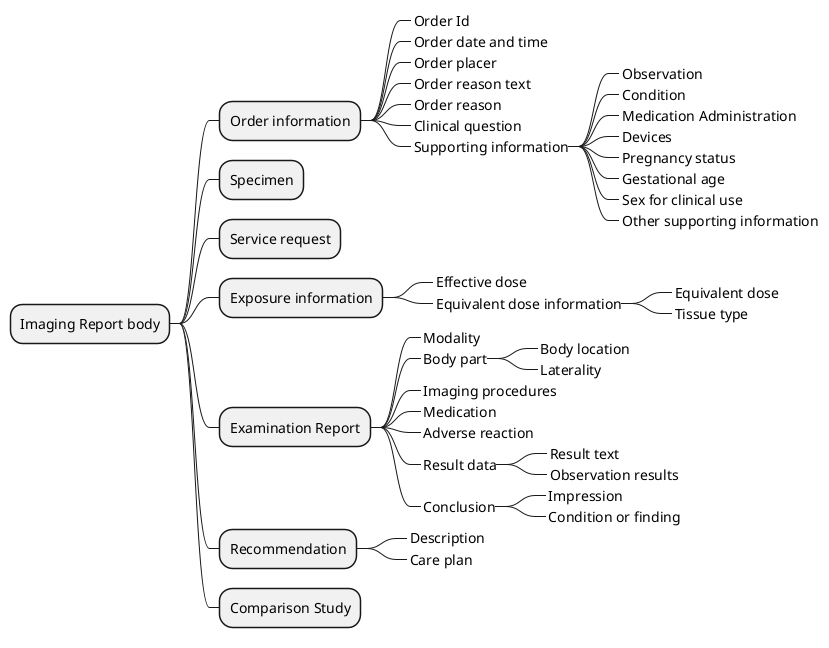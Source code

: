 @startmindmap
* Imaging Report body
** Order information
***_ Order Id
***_ Order date and time
***_ Order placer
***_ Order reason text
***_ Order reason
***_ Clinical question
***_ Supporting information
****_ Observation
****_ Condition
****_ Medication Administration
****_ Devices
****_ Pregnancy status
****_ Gestational age
****_ Sex for clinical use
****_ Other supporting information
** Specimen
** Service request
** Exposure information
***_ Effective dose
***_ Equivalent dose information
****_ Equivalent dose
****_ Tissue type
** Examination Report
***_ Modality
***_ Body part
****_ Body location
****_ Laterality
***_ Imaging procedures
***_ Medication
***_ Adverse reaction
***_ Result data
****_ Result text
****_ Observation results
***_ Conclusion
****_ Impression
****_ Condition or finding
** Recommendation
***_ Description
***_ Care plan
** Comparison Study
@endmindmap